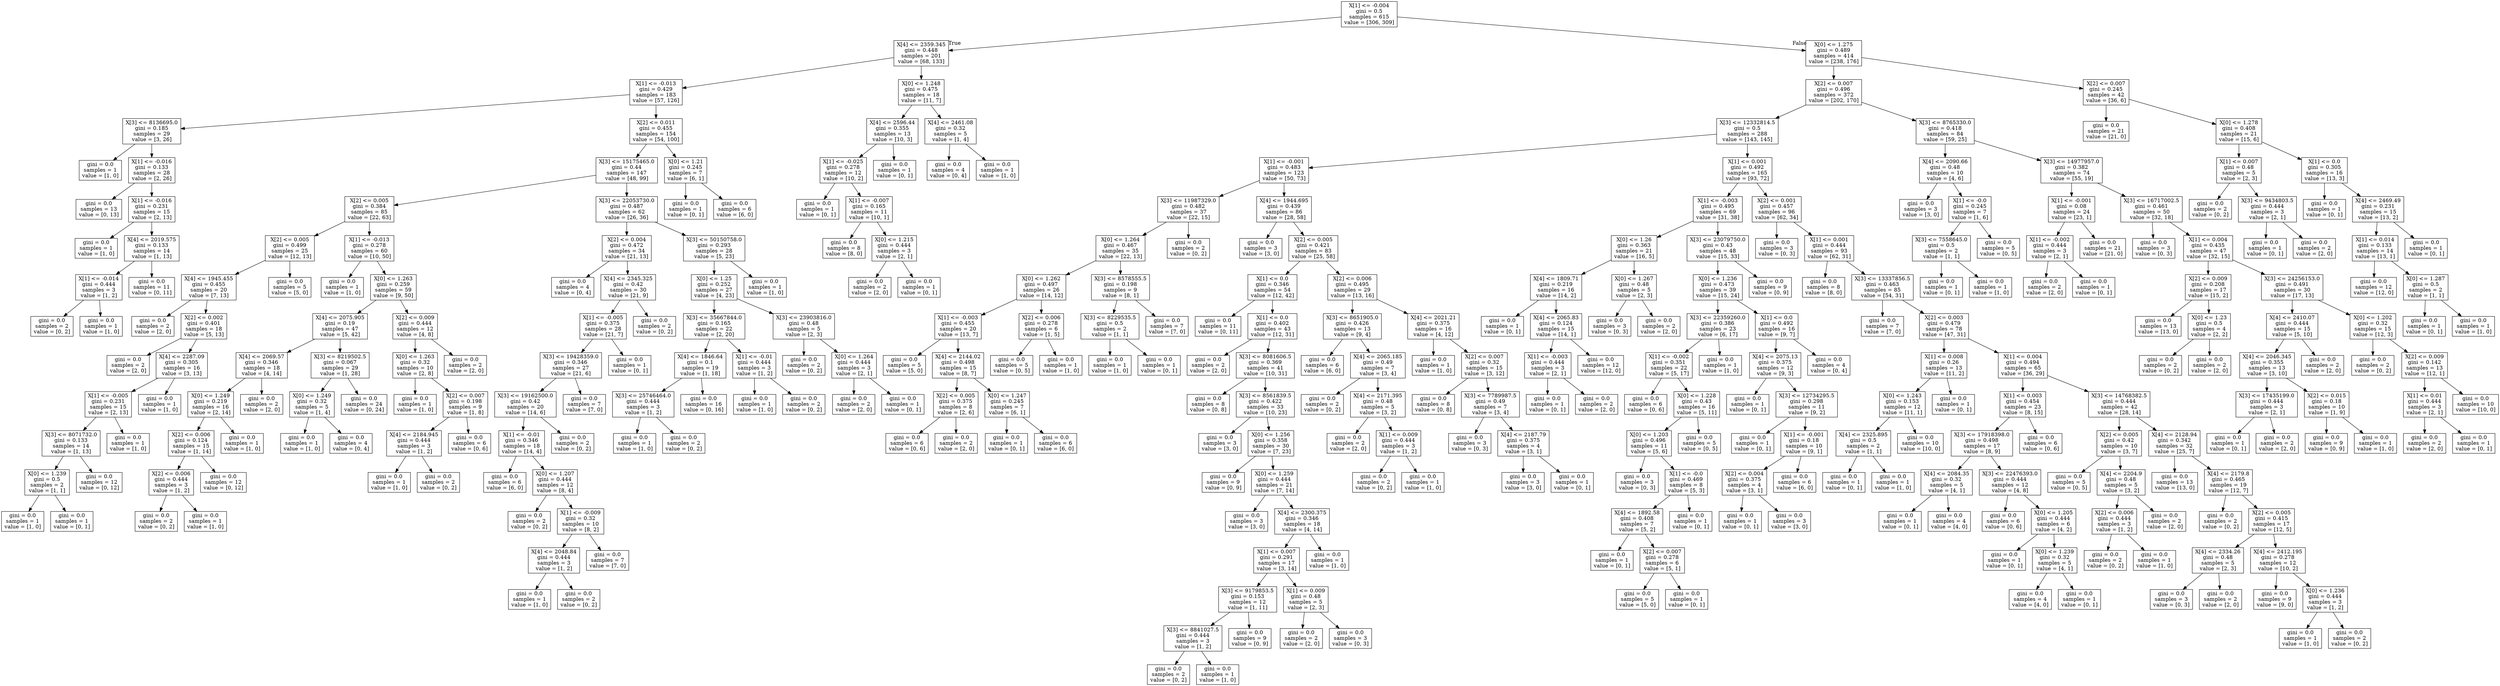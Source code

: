 digraph Tree {
node [shape=box] ;
0 [label="X[1] <= -0.004\ngini = 0.5\nsamples = 615\nvalue = [306, 309]"] ;
1 [label="X[4] <= 2359.345\ngini = 0.448\nsamples = 201\nvalue = [68, 133]"] ;
0 -> 1 [labeldistance=2.5, labelangle=45, headlabel="True"] ;
2 [label="X[1] <= -0.013\ngini = 0.429\nsamples = 183\nvalue = [57, 126]"] ;
1 -> 2 ;
3 [label="X[3] <= 8136695.0\ngini = 0.185\nsamples = 29\nvalue = [3, 26]"] ;
2 -> 3 ;
4 [label="gini = 0.0\nsamples = 1\nvalue = [1, 0]"] ;
3 -> 4 ;
5 [label="X[1] <= -0.016\ngini = 0.133\nsamples = 28\nvalue = [2, 26]"] ;
3 -> 5 ;
6 [label="gini = 0.0\nsamples = 13\nvalue = [0, 13]"] ;
5 -> 6 ;
7 [label="X[1] <= -0.016\ngini = 0.231\nsamples = 15\nvalue = [2, 13]"] ;
5 -> 7 ;
8 [label="gini = 0.0\nsamples = 1\nvalue = [1, 0]"] ;
7 -> 8 ;
9 [label="X[4] <= 2019.575\ngini = 0.133\nsamples = 14\nvalue = [1, 13]"] ;
7 -> 9 ;
10 [label="X[1] <= -0.014\ngini = 0.444\nsamples = 3\nvalue = [1, 2]"] ;
9 -> 10 ;
11 [label="gini = 0.0\nsamples = 2\nvalue = [0, 2]"] ;
10 -> 11 ;
12 [label="gini = 0.0\nsamples = 1\nvalue = [1, 0]"] ;
10 -> 12 ;
13 [label="gini = 0.0\nsamples = 11\nvalue = [0, 11]"] ;
9 -> 13 ;
14 [label="X[2] <= 0.011\ngini = 0.455\nsamples = 154\nvalue = [54, 100]"] ;
2 -> 14 ;
15 [label="X[3] <= 15175465.0\ngini = 0.44\nsamples = 147\nvalue = [48, 99]"] ;
14 -> 15 ;
16 [label="X[2] <= 0.005\ngini = 0.384\nsamples = 85\nvalue = [22, 63]"] ;
15 -> 16 ;
17 [label="X[2] <= 0.005\ngini = 0.499\nsamples = 25\nvalue = [12, 13]"] ;
16 -> 17 ;
18 [label="X[4] <= 1945.455\ngini = 0.455\nsamples = 20\nvalue = [7, 13]"] ;
17 -> 18 ;
19 [label="gini = 0.0\nsamples = 2\nvalue = [2, 0]"] ;
18 -> 19 ;
20 [label="X[2] <= 0.002\ngini = 0.401\nsamples = 18\nvalue = [5, 13]"] ;
18 -> 20 ;
21 [label="gini = 0.0\nsamples = 2\nvalue = [2, 0]"] ;
20 -> 21 ;
22 [label="X[4] <= 2287.09\ngini = 0.305\nsamples = 16\nvalue = [3, 13]"] ;
20 -> 22 ;
23 [label="X[1] <= -0.005\ngini = 0.231\nsamples = 15\nvalue = [2, 13]"] ;
22 -> 23 ;
24 [label="X[3] <= 8071732.0\ngini = 0.133\nsamples = 14\nvalue = [1, 13]"] ;
23 -> 24 ;
25 [label="X[0] <= 1.239\ngini = 0.5\nsamples = 2\nvalue = [1, 1]"] ;
24 -> 25 ;
26 [label="gini = 0.0\nsamples = 1\nvalue = [1, 0]"] ;
25 -> 26 ;
27 [label="gini = 0.0\nsamples = 1\nvalue = [0, 1]"] ;
25 -> 27 ;
28 [label="gini = 0.0\nsamples = 12\nvalue = [0, 12]"] ;
24 -> 28 ;
29 [label="gini = 0.0\nsamples = 1\nvalue = [1, 0]"] ;
23 -> 29 ;
30 [label="gini = 0.0\nsamples = 1\nvalue = [1, 0]"] ;
22 -> 30 ;
31 [label="gini = 0.0\nsamples = 5\nvalue = [5, 0]"] ;
17 -> 31 ;
32 [label="X[1] <= -0.013\ngini = 0.278\nsamples = 60\nvalue = [10, 50]"] ;
16 -> 32 ;
33 [label="gini = 0.0\nsamples = 1\nvalue = [1, 0]"] ;
32 -> 33 ;
34 [label="X[0] <= 1.263\ngini = 0.259\nsamples = 59\nvalue = [9, 50]"] ;
32 -> 34 ;
35 [label="X[4] <= 2075.905\ngini = 0.19\nsamples = 47\nvalue = [5, 42]"] ;
34 -> 35 ;
36 [label="X[4] <= 2069.57\ngini = 0.346\nsamples = 18\nvalue = [4, 14]"] ;
35 -> 36 ;
37 [label="X[0] <= 1.249\ngini = 0.219\nsamples = 16\nvalue = [2, 14]"] ;
36 -> 37 ;
38 [label="X[2] <= 0.006\ngini = 0.124\nsamples = 15\nvalue = [1, 14]"] ;
37 -> 38 ;
39 [label="X[2] <= 0.006\ngini = 0.444\nsamples = 3\nvalue = [1, 2]"] ;
38 -> 39 ;
40 [label="gini = 0.0\nsamples = 2\nvalue = [0, 2]"] ;
39 -> 40 ;
41 [label="gini = 0.0\nsamples = 1\nvalue = [1, 0]"] ;
39 -> 41 ;
42 [label="gini = 0.0\nsamples = 12\nvalue = [0, 12]"] ;
38 -> 42 ;
43 [label="gini = 0.0\nsamples = 1\nvalue = [1, 0]"] ;
37 -> 43 ;
44 [label="gini = 0.0\nsamples = 2\nvalue = [2, 0]"] ;
36 -> 44 ;
45 [label="X[3] <= 8219502.5\ngini = 0.067\nsamples = 29\nvalue = [1, 28]"] ;
35 -> 45 ;
46 [label="X[0] <= 1.249\ngini = 0.32\nsamples = 5\nvalue = [1, 4]"] ;
45 -> 46 ;
47 [label="gini = 0.0\nsamples = 1\nvalue = [1, 0]"] ;
46 -> 47 ;
48 [label="gini = 0.0\nsamples = 4\nvalue = [0, 4]"] ;
46 -> 48 ;
49 [label="gini = 0.0\nsamples = 24\nvalue = [0, 24]"] ;
45 -> 49 ;
50 [label="X[2] <= 0.009\ngini = 0.444\nsamples = 12\nvalue = [4, 8]"] ;
34 -> 50 ;
51 [label="X[0] <= 1.263\ngini = 0.32\nsamples = 10\nvalue = [2, 8]"] ;
50 -> 51 ;
52 [label="gini = 0.0\nsamples = 1\nvalue = [1, 0]"] ;
51 -> 52 ;
53 [label="X[2] <= 0.007\ngini = 0.198\nsamples = 9\nvalue = [1, 8]"] ;
51 -> 53 ;
54 [label="X[4] <= 2184.945\ngini = 0.444\nsamples = 3\nvalue = [1, 2]"] ;
53 -> 54 ;
55 [label="gini = 0.0\nsamples = 1\nvalue = [1, 0]"] ;
54 -> 55 ;
56 [label="gini = 0.0\nsamples = 2\nvalue = [0, 2]"] ;
54 -> 56 ;
57 [label="gini = 0.0\nsamples = 6\nvalue = [0, 6]"] ;
53 -> 57 ;
58 [label="gini = 0.0\nsamples = 2\nvalue = [2, 0]"] ;
50 -> 58 ;
59 [label="X[3] <= 22053730.0\ngini = 0.487\nsamples = 62\nvalue = [26, 36]"] ;
15 -> 59 ;
60 [label="X[2] <= 0.004\ngini = 0.472\nsamples = 34\nvalue = [21, 13]"] ;
59 -> 60 ;
61 [label="gini = 0.0\nsamples = 4\nvalue = [0, 4]"] ;
60 -> 61 ;
62 [label="X[4] <= 2345.325\ngini = 0.42\nsamples = 30\nvalue = [21, 9]"] ;
60 -> 62 ;
63 [label="X[1] <= -0.005\ngini = 0.375\nsamples = 28\nvalue = [21, 7]"] ;
62 -> 63 ;
64 [label="X[3] <= 19428359.0\ngini = 0.346\nsamples = 27\nvalue = [21, 6]"] ;
63 -> 64 ;
65 [label="X[3] <= 19162500.0\ngini = 0.42\nsamples = 20\nvalue = [14, 6]"] ;
64 -> 65 ;
66 [label="X[1] <= -0.01\ngini = 0.346\nsamples = 18\nvalue = [14, 4]"] ;
65 -> 66 ;
67 [label="gini = 0.0\nsamples = 6\nvalue = [6, 0]"] ;
66 -> 67 ;
68 [label="X[0] <= 1.207\ngini = 0.444\nsamples = 12\nvalue = [8, 4]"] ;
66 -> 68 ;
69 [label="gini = 0.0\nsamples = 2\nvalue = [0, 2]"] ;
68 -> 69 ;
70 [label="X[1] <= -0.009\ngini = 0.32\nsamples = 10\nvalue = [8, 2]"] ;
68 -> 70 ;
71 [label="X[4] <= 2048.84\ngini = 0.444\nsamples = 3\nvalue = [1, 2]"] ;
70 -> 71 ;
72 [label="gini = 0.0\nsamples = 1\nvalue = [1, 0]"] ;
71 -> 72 ;
73 [label="gini = 0.0\nsamples = 2\nvalue = [0, 2]"] ;
71 -> 73 ;
74 [label="gini = 0.0\nsamples = 7\nvalue = [7, 0]"] ;
70 -> 74 ;
75 [label="gini = 0.0\nsamples = 2\nvalue = [0, 2]"] ;
65 -> 75 ;
76 [label="gini = 0.0\nsamples = 7\nvalue = [7, 0]"] ;
64 -> 76 ;
77 [label="gini = 0.0\nsamples = 1\nvalue = [0, 1]"] ;
63 -> 77 ;
78 [label="gini = 0.0\nsamples = 2\nvalue = [0, 2]"] ;
62 -> 78 ;
79 [label="X[3] <= 50150758.0\ngini = 0.293\nsamples = 28\nvalue = [5, 23]"] ;
59 -> 79 ;
80 [label="X[0] <= 1.25\ngini = 0.252\nsamples = 27\nvalue = [4, 23]"] ;
79 -> 80 ;
81 [label="X[3] <= 35667844.0\ngini = 0.165\nsamples = 22\nvalue = [2, 20]"] ;
80 -> 81 ;
82 [label="X[4] <= 1846.64\ngini = 0.1\nsamples = 19\nvalue = [1, 18]"] ;
81 -> 82 ;
83 [label="X[3] <= 25746464.0\ngini = 0.444\nsamples = 3\nvalue = [1, 2]"] ;
82 -> 83 ;
84 [label="gini = 0.0\nsamples = 1\nvalue = [1, 0]"] ;
83 -> 84 ;
85 [label="gini = 0.0\nsamples = 2\nvalue = [0, 2]"] ;
83 -> 85 ;
86 [label="gini = 0.0\nsamples = 16\nvalue = [0, 16]"] ;
82 -> 86 ;
87 [label="X[1] <= -0.01\ngini = 0.444\nsamples = 3\nvalue = [1, 2]"] ;
81 -> 87 ;
88 [label="gini = 0.0\nsamples = 1\nvalue = [1, 0]"] ;
87 -> 88 ;
89 [label="gini = 0.0\nsamples = 2\nvalue = [0, 2]"] ;
87 -> 89 ;
90 [label="X[3] <= 23903816.0\ngini = 0.48\nsamples = 5\nvalue = [2, 3]"] ;
80 -> 90 ;
91 [label="gini = 0.0\nsamples = 2\nvalue = [0, 2]"] ;
90 -> 91 ;
92 [label="X[0] <= 1.264\ngini = 0.444\nsamples = 3\nvalue = [2, 1]"] ;
90 -> 92 ;
93 [label="gini = 0.0\nsamples = 2\nvalue = [2, 0]"] ;
92 -> 93 ;
94 [label="gini = 0.0\nsamples = 1\nvalue = [0, 1]"] ;
92 -> 94 ;
95 [label="gini = 0.0\nsamples = 1\nvalue = [1, 0]"] ;
79 -> 95 ;
96 [label="X[0] <= 1.21\ngini = 0.245\nsamples = 7\nvalue = [6, 1]"] ;
14 -> 96 ;
97 [label="gini = 0.0\nsamples = 1\nvalue = [0, 1]"] ;
96 -> 97 ;
98 [label="gini = 0.0\nsamples = 6\nvalue = [6, 0]"] ;
96 -> 98 ;
99 [label="X[0] <= 1.248\ngini = 0.475\nsamples = 18\nvalue = [11, 7]"] ;
1 -> 99 ;
100 [label="X[4] <= 2596.44\ngini = 0.355\nsamples = 13\nvalue = [10, 3]"] ;
99 -> 100 ;
101 [label="X[1] <= -0.025\ngini = 0.278\nsamples = 12\nvalue = [10, 2]"] ;
100 -> 101 ;
102 [label="gini = 0.0\nsamples = 1\nvalue = [0, 1]"] ;
101 -> 102 ;
103 [label="X[1] <= -0.007\ngini = 0.165\nsamples = 11\nvalue = [10, 1]"] ;
101 -> 103 ;
104 [label="gini = 0.0\nsamples = 8\nvalue = [8, 0]"] ;
103 -> 104 ;
105 [label="X[0] <= 1.215\ngini = 0.444\nsamples = 3\nvalue = [2, 1]"] ;
103 -> 105 ;
106 [label="gini = 0.0\nsamples = 2\nvalue = [2, 0]"] ;
105 -> 106 ;
107 [label="gini = 0.0\nsamples = 1\nvalue = [0, 1]"] ;
105 -> 107 ;
108 [label="gini = 0.0\nsamples = 1\nvalue = [0, 1]"] ;
100 -> 108 ;
109 [label="X[4] <= 2461.08\ngini = 0.32\nsamples = 5\nvalue = [1, 4]"] ;
99 -> 109 ;
110 [label="gini = 0.0\nsamples = 4\nvalue = [0, 4]"] ;
109 -> 110 ;
111 [label="gini = 0.0\nsamples = 1\nvalue = [1, 0]"] ;
109 -> 111 ;
112 [label="X[0] <= 1.275\ngini = 0.489\nsamples = 414\nvalue = [238, 176]"] ;
0 -> 112 [labeldistance=2.5, labelangle=-45, headlabel="False"] ;
113 [label="X[2] <= 0.007\ngini = 0.496\nsamples = 372\nvalue = [202, 170]"] ;
112 -> 113 ;
114 [label="X[3] <= 12332814.5\ngini = 0.5\nsamples = 288\nvalue = [143, 145]"] ;
113 -> 114 ;
115 [label="X[1] <= -0.001\ngini = 0.483\nsamples = 123\nvalue = [50, 73]"] ;
114 -> 115 ;
116 [label="X[3] <= 11987329.0\ngini = 0.482\nsamples = 37\nvalue = [22, 15]"] ;
115 -> 116 ;
117 [label="X[0] <= 1.264\ngini = 0.467\nsamples = 35\nvalue = [22, 13]"] ;
116 -> 117 ;
118 [label="X[0] <= 1.262\ngini = 0.497\nsamples = 26\nvalue = [14, 12]"] ;
117 -> 118 ;
119 [label="X[1] <= -0.003\ngini = 0.455\nsamples = 20\nvalue = [13, 7]"] ;
118 -> 119 ;
120 [label="gini = 0.0\nsamples = 5\nvalue = [5, 0]"] ;
119 -> 120 ;
121 [label="X[4] <= 2144.02\ngini = 0.498\nsamples = 15\nvalue = [8, 7]"] ;
119 -> 121 ;
122 [label="X[2] <= 0.005\ngini = 0.375\nsamples = 8\nvalue = [2, 6]"] ;
121 -> 122 ;
123 [label="gini = 0.0\nsamples = 6\nvalue = [0, 6]"] ;
122 -> 123 ;
124 [label="gini = 0.0\nsamples = 2\nvalue = [2, 0]"] ;
122 -> 124 ;
125 [label="X[0] <= 1.247\ngini = 0.245\nsamples = 7\nvalue = [6, 1]"] ;
121 -> 125 ;
126 [label="gini = 0.0\nsamples = 1\nvalue = [0, 1]"] ;
125 -> 126 ;
127 [label="gini = 0.0\nsamples = 6\nvalue = [6, 0]"] ;
125 -> 127 ;
128 [label="X[2] <= 0.006\ngini = 0.278\nsamples = 6\nvalue = [1, 5]"] ;
118 -> 128 ;
129 [label="gini = 0.0\nsamples = 5\nvalue = [0, 5]"] ;
128 -> 129 ;
130 [label="gini = 0.0\nsamples = 1\nvalue = [1, 0]"] ;
128 -> 130 ;
131 [label="X[3] <= 8578555.5\ngini = 0.198\nsamples = 9\nvalue = [8, 1]"] ;
117 -> 131 ;
132 [label="X[3] <= 8229535.5\ngini = 0.5\nsamples = 2\nvalue = [1, 1]"] ;
131 -> 132 ;
133 [label="gini = 0.0\nsamples = 1\nvalue = [1, 0]"] ;
132 -> 133 ;
134 [label="gini = 0.0\nsamples = 1\nvalue = [0, 1]"] ;
132 -> 134 ;
135 [label="gini = 0.0\nsamples = 7\nvalue = [7, 0]"] ;
131 -> 135 ;
136 [label="gini = 0.0\nsamples = 2\nvalue = [0, 2]"] ;
116 -> 136 ;
137 [label="X[4] <= 1944.695\ngini = 0.439\nsamples = 86\nvalue = [28, 58]"] ;
115 -> 137 ;
138 [label="gini = 0.0\nsamples = 3\nvalue = [3, 0]"] ;
137 -> 138 ;
139 [label="X[2] <= 0.005\ngini = 0.421\nsamples = 83\nvalue = [25, 58]"] ;
137 -> 139 ;
140 [label="X[1] <= 0.0\ngini = 0.346\nsamples = 54\nvalue = [12, 42]"] ;
139 -> 140 ;
141 [label="gini = 0.0\nsamples = 11\nvalue = [0, 11]"] ;
140 -> 141 ;
142 [label="X[1] <= 0.0\ngini = 0.402\nsamples = 43\nvalue = [12, 31]"] ;
140 -> 142 ;
143 [label="gini = 0.0\nsamples = 2\nvalue = [2, 0]"] ;
142 -> 143 ;
144 [label="X[3] <= 8081606.5\ngini = 0.369\nsamples = 41\nvalue = [10, 31]"] ;
142 -> 144 ;
145 [label="gini = 0.0\nsamples = 8\nvalue = [0, 8]"] ;
144 -> 145 ;
146 [label="X[3] <= 8561839.5\ngini = 0.422\nsamples = 33\nvalue = [10, 23]"] ;
144 -> 146 ;
147 [label="gini = 0.0\nsamples = 3\nvalue = [3, 0]"] ;
146 -> 147 ;
148 [label="X[0] <= 1.256\ngini = 0.358\nsamples = 30\nvalue = [7, 23]"] ;
146 -> 148 ;
149 [label="gini = 0.0\nsamples = 9\nvalue = [0, 9]"] ;
148 -> 149 ;
150 [label="X[0] <= 1.259\ngini = 0.444\nsamples = 21\nvalue = [7, 14]"] ;
148 -> 150 ;
151 [label="gini = 0.0\nsamples = 3\nvalue = [3, 0]"] ;
150 -> 151 ;
152 [label="X[4] <= 2300.375\ngini = 0.346\nsamples = 18\nvalue = [4, 14]"] ;
150 -> 152 ;
153 [label="X[1] <= 0.007\ngini = 0.291\nsamples = 17\nvalue = [3, 14]"] ;
152 -> 153 ;
154 [label="X[3] <= 9179853.5\ngini = 0.153\nsamples = 12\nvalue = [1, 11]"] ;
153 -> 154 ;
155 [label="X[3] <= 8841027.5\ngini = 0.444\nsamples = 3\nvalue = [1, 2]"] ;
154 -> 155 ;
156 [label="gini = 0.0\nsamples = 2\nvalue = [0, 2]"] ;
155 -> 156 ;
157 [label="gini = 0.0\nsamples = 1\nvalue = [1, 0]"] ;
155 -> 157 ;
158 [label="gini = 0.0\nsamples = 9\nvalue = [0, 9]"] ;
154 -> 158 ;
159 [label="X[1] <= 0.009\ngini = 0.48\nsamples = 5\nvalue = [2, 3]"] ;
153 -> 159 ;
160 [label="gini = 0.0\nsamples = 2\nvalue = [2, 0]"] ;
159 -> 160 ;
161 [label="gini = 0.0\nsamples = 3\nvalue = [0, 3]"] ;
159 -> 161 ;
162 [label="gini = 0.0\nsamples = 1\nvalue = [1, 0]"] ;
152 -> 162 ;
163 [label="X[2] <= 0.006\ngini = 0.495\nsamples = 29\nvalue = [13, 16]"] ;
139 -> 163 ;
164 [label="X[3] <= 8651905.0\ngini = 0.426\nsamples = 13\nvalue = [9, 4]"] ;
163 -> 164 ;
165 [label="gini = 0.0\nsamples = 6\nvalue = [6, 0]"] ;
164 -> 165 ;
166 [label="X[4] <= 2065.185\ngini = 0.49\nsamples = 7\nvalue = [3, 4]"] ;
164 -> 166 ;
167 [label="gini = 0.0\nsamples = 2\nvalue = [0, 2]"] ;
166 -> 167 ;
168 [label="X[4] <= 2171.395\ngini = 0.48\nsamples = 5\nvalue = [3, 2]"] ;
166 -> 168 ;
169 [label="gini = 0.0\nsamples = 2\nvalue = [2, 0]"] ;
168 -> 169 ;
170 [label="X[1] <= 0.009\ngini = 0.444\nsamples = 3\nvalue = [1, 2]"] ;
168 -> 170 ;
171 [label="gini = 0.0\nsamples = 2\nvalue = [0, 2]"] ;
170 -> 171 ;
172 [label="gini = 0.0\nsamples = 1\nvalue = [1, 0]"] ;
170 -> 172 ;
173 [label="X[4] <= 2021.21\ngini = 0.375\nsamples = 16\nvalue = [4, 12]"] ;
163 -> 173 ;
174 [label="gini = 0.0\nsamples = 1\nvalue = [1, 0]"] ;
173 -> 174 ;
175 [label="X[2] <= 0.007\ngini = 0.32\nsamples = 15\nvalue = [3, 12]"] ;
173 -> 175 ;
176 [label="gini = 0.0\nsamples = 8\nvalue = [0, 8]"] ;
175 -> 176 ;
177 [label="X[3] <= 7789987.5\ngini = 0.49\nsamples = 7\nvalue = [3, 4]"] ;
175 -> 177 ;
178 [label="gini = 0.0\nsamples = 3\nvalue = [0, 3]"] ;
177 -> 178 ;
179 [label="X[4] <= 2187.79\ngini = 0.375\nsamples = 4\nvalue = [3, 1]"] ;
177 -> 179 ;
180 [label="gini = 0.0\nsamples = 3\nvalue = [3, 0]"] ;
179 -> 180 ;
181 [label="gini = 0.0\nsamples = 1\nvalue = [0, 1]"] ;
179 -> 181 ;
182 [label="X[1] <= 0.001\ngini = 0.492\nsamples = 165\nvalue = [93, 72]"] ;
114 -> 182 ;
183 [label="X[1] <= -0.003\ngini = 0.495\nsamples = 69\nvalue = [31, 38]"] ;
182 -> 183 ;
184 [label="X[0] <= 1.26\ngini = 0.363\nsamples = 21\nvalue = [16, 5]"] ;
183 -> 184 ;
185 [label="X[4] <= 1809.71\ngini = 0.219\nsamples = 16\nvalue = [14, 2]"] ;
184 -> 185 ;
186 [label="gini = 0.0\nsamples = 1\nvalue = [0, 1]"] ;
185 -> 186 ;
187 [label="X[4] <= 2065.83\ngini = 0.124\nsamples = 15\nvalue = [14, 1]"] ;
185 -> 187 ;
188 [label="X[1] <= -0.003\ngini = 0.444\nsamples = 3\nvalue = [2, 1]"] ;
187 -> 188 ;
189 [label="gini = 0.0\nsamples = 1\nvalue = [0, 1]"] ;
188 -> 189 ;
190 [label="gini = 0.0\nsamples = 2\nvalue = [2, 0]"] ;
188 -> 190 ;
191 [label="gini = 0.0\nsamples = 12\nvalue = [12, 0]"] ;
187 -> 191 ;
192 [label="X[0] <= 1.267\ngini = 0.48\nsamples = 5\nvalue = [2, 3]"] ;
184 -> 192 ;
193 [label="gini = 0.0\nsamples = 3\nvalue = [0, 3]"] ;
192 -> 193 ;
194 [label="gini = 0.0\nsamples = 2\nvalue = [2, 0]"] ;
192 -> 194 ;
195 [label="X[3] <= 23079750.0\ngini = 0.43\nsamples = 48\nvalue = [15, 33]"] ;
183 -> 195 ;
196 [label="X[0] <= 1.236\ngini = 0.473\nsamples = 39\nvalue = [15, 24]"] ;
195 -> 196 ;
197 [label="X[3] <= 22359260.0\ngini = 0.386\nsamples = 23\nvalue = [6, 17]"] ;
196 -> 197 ;
198 [label="X[1] <= -0.002\ngini = 0.351\nsamples = 22\nvalue = [5, 17]"] ;
197 -> 198 ;
199 [label="gini = 0.0\nsamples = 6\nvalue = [0, 6]"] ;
198 -> 199 ;
200 [label="X[0] <= 1.228\ngini = 0.43\nsamples = 16\nvalue = [5, 11]"] ;
198 -> 200 ;
201 [label="X[0] <= 1.203\ngini = 0.496\nsamples = 11\nvalue = [5, 6]"] ;
200 -> 201 ;
202 [label="gini = 0.0\nsamples = 3\nvalue = [0, 3]"] ;
201 -> 202 ;
203 [label="X[1] <= -0.0\ngini = 0.469\nsamples = 8\nvalue = [5, 3]"] ;
201 -> 203 ;
204 [label="X[4] <= 1892.58\ngini = 0.408\nsamples = 7\nvalue = [5, 2]"] ;
203 -> 204 ;
205 [label="gini = 0.0\nsamples = 1\nvalue = [0, 1]"] ;
204 -> 205 ;
206 [label="X[2] <= 0.007\ngini = 0.278\nsamples = 6\nvalue = [5, 1]"] ;
204 -> 206 ;
207 [label="gini = 0.0\nsamples = 5\nvalue = [5, 0]"] ;
206 -> 207 ;
208 [label="gini = 0.0\nsamples = 1\nvalue = [0, 1]"] ;
206 -> 208 ;
209 [label="gini = 0.0\nsamples = 1\nvalue = [0, 1]"] ;
203 -> 209 ;
210 [label="gini = 0.0\nsamples = 5\nvalue = [0, 5]"] ;
200 -> 210 ;
211 [label="gini = 0.0\nsamples = 1\nvalue = [1, 0]"] ;
197 -> 211 ;
212 [label="X[1] <= 0.0\ngini = 0.492\nsamples = 16\nvalue = [9, 7]"] ;
196 -> 212 ;
213 [label="X[4] <= 2075.13\ngini = 0.375\nsamples = 12\nvalue = [9, 3]"] ;
212 -> 213 ;
214 [label="gini = 0.0\nsamples = 1\nvalue = [0, 1]"] ;
213 -> 214 ;
215 [label="X[3] <= 12734295.5\ngini = 0.298\nsamples = 11\nvalue = [9, 2]"] ;
213 -> 215 ;
216 [label="gini = 0.0\nsamples = 1\nvalue = [0, 1]"] ;
215 -> 216 ;
217 [label="X[1] <= -0.001\ngini = 0.18\nsamples = 10\nvalue = [9, 1]"] ;
215 -> 217 ;
218 [label="X[2] <= 0.004\ngini = 0.375\nsamples = 4\nvalue = [3, 1]"] ;
217 -> 218 ;
219 [label="gini = 0.0\nsamples = 1\nvalue = [0, 1]"] ;
218 -> 219 ;
220 [label="gini = 0.0\nsamples = 3\nvalue = [3, 0]"] ;
218 -> 220 ;
221 [label="gini = 0.0\nsamples = 6\nvalue = [6, 0]"] ;
217 -> 221 ;
222 [label="gini = 0.0\nsamples = 4\nvalue = [0, 4]"] ;
212 -> 222 ;
223 [label="gini = 0.0\nsamples = 9\nvalue = [0, 9]"] ;
195 -> 223 ;
224 [label="X[2] <= 0.001\ngini = 0.457\nsamples = 96\nvalue = [62, 34]"] ;
182 -> 224 ;
225 [label="gini = 0.0\nsamples = 3\nvalue = [0, 3]"] ;
224 -> 225 ;
226 [label="X[1] <= 0.001\ngini = 0.444\nsamples = 93\nvalue = [62, 31]"] ;
224 -> 226 ;
227 [label="gini = 0.0\nsamples = 8\nvalue = [8, 0]"] ;
226 -> 227 ;
228 [label="X[3] <= 13337856.5\ngini = 0.463\nsamples = 85\nvalue = [54, 31]"] ;
226 -> 228 ;
229 [label="gini = 0.0\nsamples = 7\nvalue = [7, 0]"] ;
228 -> 229 ;
230 [label="X[2] <= 0.003\ngini = 0.479\nsamples = 78\nvalue = [47, 31]"] ;
228 -> 230 ;
231 [label="X[1] <= 0.008\ngini = 0.26\nsamples = 13\nvalue = [11, 2]"] ;
230 -> 231 ;
232 [label="X[0] <= 1.243\ngini = 0.153\nsamples = 12\nvalue = [11, 1]"] ;
231 -> 232 ;
233 [label="X[4] <= 2325.895\ngini = 0.5\nsamples = 2\nvalue = [1, 1]"] ;
232 -> 233 ;
234 [label="gini = 0.0\nsamples = 1\nvalue = [0, 1]"] ;
233 -> 234 ;
235 [label="gini = 0.0\nsamples = 1\nvalue = [1, 0]"] ;
233 -> 235 ;
236 [label="gini = 0.0\nsamples = 10\nvalue = [10, 0]"] ;
232 -> 236 ;
237 [label="gini = 0.0\nsamples = 1\nvalue = [0, 1]"] ;
231 -> 237 ;
238 [label="X[1] <= 0.004\ngini = 0.494\nsamples = 65\nvalue = [36, 29]"] ;
230 -> 238 ;
239 [label="X[1] <= 0.003\ngini = 0.454\nsamples = 23\nvalue = [8, 15]"] ;
238 -> 239 ;
240 [label="X[3] <= 17918398.0\ngini = 0.498\nsamples = 17\nvalue = [8, 9]"] ;
239 -> 240 ;
241 [label="X[4] <= 2084.35\ngini = 0.32\nsamples = 5\nvalue = [4, 1]"] ;
240 -> 241 ;
242 [label="gini = 0.0\nsamples = 1\nvalue = [0, 1]"] ;
241 -> 242 ;
243 [label="gini = 0.0\nsamples = 4\nvalue = [4, 0]"] ;
241 -> 243 ;
244 [label="X[3] <= 22476393.0\ngini = 0.444\nsamples = 12\nvalue = [4, 8]"] ;
240 -> 244 ;
245 [label="gini = 0.0\nsamples = 6\nvalue = [0, 6]"] ;
244 -> 245 ;
246 [label="X[0] <= 1.205\ngini = 0.444\nsamples = 6\nvalue = [4, 2]"] ;
244 -> 246 ;
247 [label="gini = 0.0\nsamples = 1\nvalue = [0, 1]"] ;
246 -> 247 ;
248 [label="X[0] <= 1.239\ngini = 0.32\nsamples = 5\nvalue = [4, 1]"] ;
246 -> 248 ;
249 [label="gini = 0.0\nsamples = 4\nvalue = [4, 0]"] ;
248 -> 249 ;
250 [label="gini = 0.0\nsamples = 1\nvalue = [0, 1]"] ;
248 -> 250 ;
251 [label="gini = 0.0\nsamples = 6\nvalue = [0, 6]"] ;
239 -> 251 ;
252 [label="X[3] <= 14768382.5\ngini = 0.444\nsamples = 42\nvalue = [28, 14]"] ;
238 -> 252 ;
253 [label="X[2] <= 0.005\ngini = 0.42\nsamples = 10\nvalue = [3, 7]"] ;
252 -> 253 ;
254 [label="gini = 0.0\nsamples = 5\nvalue = [0, 5]"] ;
253 -> 254 ;
255 [label="X[4] <= 2204.9\ngini = 0.48\nsamples = 5\nvalue = [3, 2]"] ;
253 -> 255 ;
256 [label="X[2] <= 0.006\ngini = 0.444\nsamples = 3\nvalue = [1, 2]"] ;
255 -> 256 ;
257 [label="gini = 0.0\nsamples = 2\nvalue = [0, 2]"] ;
256 -> 257 ;
258 [label="gini = 0.0\nsamples = 1\nvalue = [1, 0]"] ;
256 -> 258 ;
259 [label="gini = 0.0\nsamples = 2\nvalue = [2, 0]"] ;
255 -> 259 ;
260 [label="X[4] <= 2128.94\ngini = 0.342\nsamples = 32\nvalue = [25, 7]"] ;
252 -> 260 ;
261 [label="gini = 0.0\nsamples = 13\nvalue = [13, 0]"] ;
260 -> 261 ;
262 [label="X[4] <= 2179.8\ngini = 0.465\nsamples = 19\nvalue = [12, 7]"] ;
260 -> 262 ;
263 [label="gini = 0.0\nsamples = 2\nvalue = [0, 2]"] ;
262 -> 263 ;
264 [label="X[2] <= 0.005\ngini = 0.415\nsamples = 17\nvalue = [12, 5]"] ;
262 -> 264 ;
265 [label="X[4] <= 2334.26\ngini = 0.48\nsamples = 5\nvalue = [2, 3]"] ;
264 -> 265 ;
266 [label="gini = 0.0\nsamples = 3\nvalue = [0, 3]"] ;
265 -> 266 ;
267 [label="gini = 0.0\nsamples = 2\nvalue = [2, 0]"] ;
265 -> 267 ;
268 [label="X[4] <= 2412.195\ngini = 0.278\nsamples = 12\nvalue = [10, 2]"] ;
264 -> 268 ;
269 [label="gini = 0.0\nsamples = 9\nvalue = [9, 0]"] ;
268 -> 269 ;
270 [label="X[0] <= 1.236\ngini = 0.444\nsamples = 3\nvalue = [1, 2]"] ;
268 -> 270 ;
271 [label="gini = 0.0\nsamples = 1\nvalue = [1, 0]"] ;
270 -> 271 ;
272 [label="gini = 0.0\nsamples = 2\nvalue = [0, 2]"] ;
270 -> 272 ;
273 [label="X[3] <= 8765330.0\ngini = 0.418\nsamples = 84\nvalue = [59, 25]"] ;
113 -> 273 ;
274 [label="X[4] <= 2090.66\ngini = 0.48\nsamples = 10\nvalue = [4, 6]"] ;
273 -> 274 ;
275 [label="gini = 0.0\nsamples = 3\nvalue = [3, 0]"] ;
274 -> 275 ;
276 [label="X[1] <= -0.0\ngini = 0.245\nsamples = 7\nvalue = [1, 6]"] ;
274 -> 276 ;
277 [label="X[3] <= 7558645.0\ngini = 0.5\nsamples = 2\nvalue = [1, 1]"] ;
276 -> 277 ;
278 [label="gini = 0.0\nsamples = 1\nvalue = [0, 1]"] ;
277 -> 278 ;
279 [label="gini = 0.0\nsamples = 1\nvalue = [1, 0]"] ;
277 -> 279 ;
280 [label="gini = 0.0\nsamples = 5\nvalue = [0, 5]"] ;
276 -> 280 ;
281 [label="X[3] <= 14977957.0\ngini = 0.382\nsamples = 74\nvalue = [55, 19]"] ;
273 -> 281 ;
282 [label="X[1] <= -0.001\ngini = 0.08\nsamples = 24\nvalue = [23, 1]"] ;
281 -> 282 ;
283 [label="X[1] <= -0.002\ngini = 0.444\nsamples = 3\nvalue = [2, 1]"] ;
282 -> 283 ;
284 [label="gini = 0.0\nsamples = 2\nvalue = [2, 0]"] ;
283 -> 284 ;
285 [label="gini = 0.0\nsamples = 1\nvalue = [0, 1]"] ;
283 -> 285 ;
286 [label="gini = 0.0\nsamples = 21\nvalue = [21, 0]"] ;
282 -> 286 ;
287 [label="X[3] <= 16717002.5\ngini = 0.461\nsamples = 50\nvalue = [32, 18]"] ;
281 -> 287 ;
288 [label="gini = 0.0\nsamples = 3\nvalue = [0, 3]"] ;
287 -> 288 ;
289 [label="X[1] <= 0.004\ngini = 0.435\nsamples = 47\nvalue = [32, 15]"] ;
287 -> 289 ;
290 [label="X[2] <= 0.009\ngini = 0.208\nsamples = 17\nvalue = [15, 2]"] ;
289 -> 290 ;
291 [label="gini = 0.0\nsamples = 13\nvalue = [13, 0]"] ;
290 -> 291 ;
292 [label="X[0] <= 1.23\ngini = 0.5\nsamples = 4\nvalue = [2, 2]"] ;
290 -> 292 ;
293 [label="gini = 0.0\nsamples = 2\nvalue = [0, 2]"] ;
292 -> 293 ;
294 [label="gini = 0.0\nsamples = 2\nvalue = [2, 0]"] ;
292 -> 294 ;
295 [label="X[3] <= 24256153.0\ngini = 0.491\nsamples = 30\nvalue = [17, 13]"] ;
289 -> 295 ;
296 [label="X[4] <= 2410.07\ngini = 0.444\nsamples = 15\nvalue = [5, 10]"] ;
295 -> 296 ;
297 [label="X[4] <= 2046.345\ngini = 0.355\nsamples = 13\nvalue = [3, 10]"] ;
296 -> 297 ;
298 [label="X[3] <= 17435199.0\ngini = 0.444\nsamples = 3\nvalue = [2, 1]"] ;
297 -> 298 ;
299 [label="gini = 0.0\nsamples = 1\nvalue = [0, 1]"] ;
298 -> 299 ;
300 [label="gini = 0.0\nsamples = 2\nvalue = [2, 0]"] ;
298 -> 300 ;
301 [label="X[2] <= 0.015\ngini = 0.18\nsamples = 10\nvalue = [1, 9]"] ;
297 -> 301 ;
302 [label="gini = 0.0\nsamples = 9\nvalue = [0, 9]"] ;
301 -> 302 ;
303 [label="gini = 0.0\nsamples = 1\nvalue = [1, 0]"] ;
301 -> 303 ;
304 [label="gini = 0.0\nsamples = 2\nvalue = [2, 0]"] ;
296 -> 304 ;
305 [label="X[0] <= 1.202\ngini = 0.32\nsamples = 15\nvalue = [12, 3]"] ;
295 -> 305 ;
306 [label="gini = 0.0\nsamples = 2\nvalue = [0, 2]"] ;
305 -> 306 ;
307 [label="X[2] <= 0.009\ngini = 0.142\nsamples = 13\nvalue = [12, 1]"] ;
305 -> 307 ;
308 [label="X[1] <= 0.01\ngini = 0.444\nsamples = 3\nvalue = [2, 1]"] ;
307 -> 308 ;
309 [label="gini = 0.0\nsamples = 2\nvalue = [2, 0]"] ;
308 -> 309 ;
310 [label="gini = 0.0\nsamples = 1\nvalue = [0, 1]"] ;
308 -> 310 ;
311 [label="gini = 0.0\nsamples = 10\nvalue = [10, 0]"] ;
307 -> 311 ;
312 [label="X[2] <= 0.007\ngini = 0.245\nsamples = 42\nvalue = [36, 6]"] ;
112 -> 312 ;
313 [label="gini = 0.0\nsamples = 21\nvalue = [21, 0]"] ;
312 -> 313 ;
314 [label="X[0] <= 1.278\ngini = 0.408\nsamples = 21\nvalue = [15, 6]"] ;
312 -> 314 ;
315 [label="X[1] <= 0.007\ngini = 0.48\nsamples = 5\nvalue = [2, 3]"] ;
314 -> 315 ;
316 [label="gini = 0.0\nsamples = 2\nvalue = [0, 2]"] ;
315 -> 316 ;
317 [label="X[3] <= 9434803.5\ngini = 0.444\nsamples = 3\nvalue = [2, 1]"] ;
315 -> 317 ;
318 [label="gini = 0.0\nsamples = 1\nvalue = [0, 1]"] ;
317 -> 318 ;
319 [label="gini = 0.0\nsamples = 2\nvalue = [2, 0]"] ;
317 -> 319 ;
320 [label="X[1] <= 0.0\ngini = 0.305\nsamples = 16\nvalue = [13, 3]"] ;
314 -> 320 ;
321 [label="gini = 0.0\nsamples = 1\nvalue = [0, 1]"] ;
320 -> 321 ;
322 [label="X[4] <= 2469.49\ngini = 0.231\nsamples = 15\nvalue = [13, 2]"] ;
320 -> 322 ;
323 [label="X[1] <= 0.014\ngini = 0.133\nsamples = 14\nvalue = [13, 1]"] ;
322 -> 323 ;
324 [label="gini = 0.0\nsamples = 12\nvalue = [12, 0]"] ;
323 -> 324 ;
325 [label="X[0] <= 1.287\ngini = 0.5\nsamples = 2\nvalue = [1, 1]"] ;
323 -> 325 ;
326 [label="gini = 0.0\nsamples = 1\nvalue = [0, 1]"] ;
325 -> 326 ;
327 [label="gini = 0.0\nsamples = 1\nvalue = [1, 0]"] ;
325 -> 327 ;
328 [label="gini = 0.0\nsamples = 1\nvalue = [0, 1]"] ;
322 -> 328 ;
}